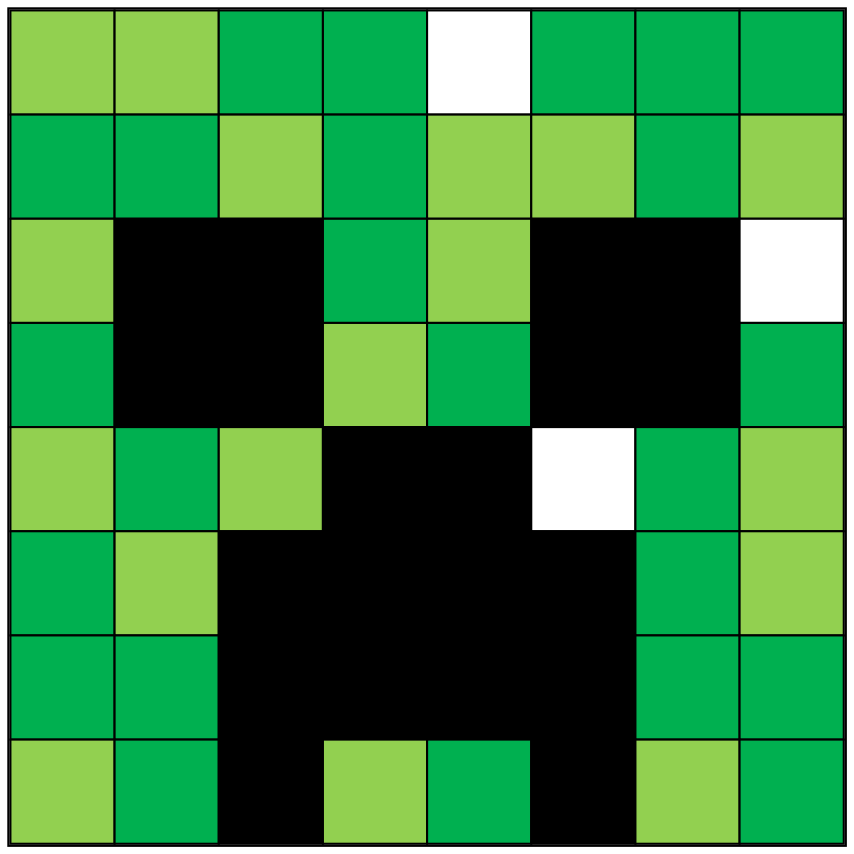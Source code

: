 
        digraph G {bgcolor=none;
    node[ style = "filled" shape=plaintext margin =0 width=0 height=0] a[ label=<
        
        <table border = "1" width = "400px" height = "400px" cellspacing="0">
        <tr>
<td id="(0, 0)" width = "50.0px" height="50.0px" bgcolor = "#92D050"></td>
<td id="(0, 1)" width = "50.0px" height="50.0px" bgcolor = "#92D050"></td>
<td id="(0, 2)" width = "50.0px" height="50.0px" bgcolor = "#00B050"></td>
<td id="(0, 3)" width = "50.0px" height="50.0px" bgcolor = "#00B050"></td>
<td id="(0, 4)" width = "50.0px" height="50.0px" bgcolor = "white"></td>
<td id="(0, 5)" width = "50.0px" height="50.0px" bgcolor = "#00B050"></td>
<td id="(0, 6)" width = "50.0px" height="50.0px" bgcolor = "#00B050"></td>
<td id="(0, 7)" width = "50.0px" height="50.0px" bgcolor = "#00B050"></td>
</tr>
<tr>
<td id="(1, 0)" width = "50.0px" height="50.0px" bgcolor = "#00B050"></td>
<td id="(1, 1)" width = "50.0px" height="50.0px" bgcolor = "#00B050"></td>
<td id="(1, 2)" width = "50.0px" height="50.0px" bgcolor = "#92D050"></td>
<td id="(1, 3)" width = "50.0px" height="50.0px" bgcolor = "#00B050"></td>
<td id="(1, 4)" width = "50.0px" height="50.0px" bgcolor = "#92D050"></td>
<td id="(1, 5)" width = "50.0px" height="50.0px" bgcolor = "#92D050"></td>
<td id="(1, 6)" width = "50.0px" height="50.0px" bgcolor = "#00B050"></td>
<td id="(1, 7)" width = "50.0px" height="50.0px" bgcolor = "#92D050"></td>
</tr>
<tr>
<td id="(2, 0)" width = "50.0px" height="50.0px" bgcolor = "#92D050"></td>
<td id="(2, 1)" width = "50.0px" height="50.0px" bgcolor = "#000000"></td>
<td id="(2, 2)" width = "50.0px" height="50.0px" bgcolor = "#000000"></td>
<td id="(2, 3)" width = "50.0px" height="50.0px" bgcolor = "#00B050"></td>
<td id="(2, 4)" width = "50.0px" height="50.0px" bgcolor = "#92D050"></td>
<td id="(2, 5)" width = "50.0px" height="50.0px" bgcolor = "#000000"></td>
<td id="(2, 6)" width = "50.0px" height="50.0px" bgcolor = "#000000"></td>
<td id="(2, 7)" width = "50.0px" height="50.0px" bgcolor = "white"></td>
</tr>
<tr>
<td id="(3, 0)" width = "50.0px" height="50.0px" bgcolor = "#00B050"></td>
<td id="(3, 1)" width = "50.0px" height="50.0px" bgcolor = "#000000"></td>
<td id="(3, 2)" width = "50.0px" height="50.0px" bgcolor = "#000000"></td>
<td id="(3, 3)" width = "50.0px" height="50.0px" bgcolor = "#92D050"></td>
<td id="(3, 4)" width = "50.0px" height="50.0px" bgcolor = "#00B050"></td>
<td id="(3, 5)" width = "50.0px" height="50.0px" bgcolor = "#000000"></td>
<td id="(3, 6)" width = "50.0px" height="50.0px" bgcolor = "#000000"></td>
<td id="(3, 7)" width = "50.0px" height="50.0px" bgcolor = "#00B050"></td>
</tr>
<tr>
<td id="(4, 0)" width = "50.0px" height="50.0px" bgcolor = "#92D050"></td>
<td id="(4, 1)" width = "50.0px" height="50.0px" bgcolor = "#00B050"></td>
<td id="(4, 2)" width = "50.0px" height="50.0px" bgcolor = "#92D050"></td>
<td id="(4, 3)" width = "50.0px" height="50.0px" bgcolor = "#000000"></td>
<td id="(4, 4)" width = "50.0px" height="50.0px" bgcolor = "#000000"></td>
<td id="(4, 5)" width = "50.0px" height="50.0px" bgcolor = "white"></td>
<td id="(4, 6)" width = "50.0px" height="50.0px" bgcolor = "#00B050"></td>
<td id="(4, 7)" width = "50.0px" height="50.0px" bgcolor = "#92D050"></td>
</tr>
<tr>
<td id="(5, 0)" width = "50.0px" height="50.0px" bgcolor = "#00B050"></td>
<td id="(5, 1)" width = "50.0px" height="50.0px" bgcolor = "#92D050"></td>
<td id="(5, 2)" width = "50.0px" height="50.0px" bgcolor = "#000000"></td>
<td id="(5, 3)" width = "50.0px" height="50.0px" bgcolor = "#000000"></td>
<td id="(5, 4)" width = "50.0px" height="50.0px" bgcolor = "#000000"></td>
<td id="(5, 5)" width = "50.0px" height="50.0px" bgcolor = "#000000"></td>
<td id="(5, 6)" width = "50.0px" height="50.0px" bgcolor = "#00B050"></td>
<td id="(5, 7)" width = "50.0px" height="50.0px" bgcolor = "#92D050"></td>
</tr>
<tr>
<td id="(6, 0)" width = "50.0px" height="50.0px" bgcolor = "#00B050"></td>
<td id="(6, 1)" width = "50.0px" height="50.0px" bgcolor = "#00B050"></td>
<td id="(6, 2)" width = "50.0px" height="50.0px" bgcolor = "#000000"></td>
<td id="(6, 3)" width = "50.0px" height="50.0px" bgcolor = "#000000"></td>
<td id="(6, 4)" width = "50.0px" height="50.0px" bgcolor = "#000000"></td>
<td id="(6, 5)" width = "50.0px" height="50.0px" bgcolor = "#000000"></td>
<td id="(6, 6)" width = "50.0px" height="50.0px" bgcolor = "#00B050"></td>
<td id="(6, 7)" width = "50.0px" height="50.0px" bgcolor = "#00B050"></td>
</tr>
<tr>
<td id="(7, 0)" width = "50.0px" height="50.0px" bgcolor = "#92D050"></td>
<td id="(7, 1)" width = "50.0px" height="50.0px" bgcolor = "#00B050"></td>
<td id="(7, 2)" width = "50.0px" height="50.0px" bgcolor = "#000000"></td>
<td id="(7, 3)" width = "50.0px" height="50.0px" bgcolor = "#92D050"></td>
<td id="(7, 4)" width = "50.0px" height="50.0px" bgcolor = "#00B050"></td>
<td id="(7, 5)" width = "50.0px" height="50.0px" bgcolor = "#000000"></td>
<td id="(7, 6)" width = "50.0px" height="50.0px" bgcolor = "#92D050"></td>
<td id="(7, 7)" width = "50.0px" height="50.0px" bgcolor = "#00B050"></td>
</tr>
</table>
>];}